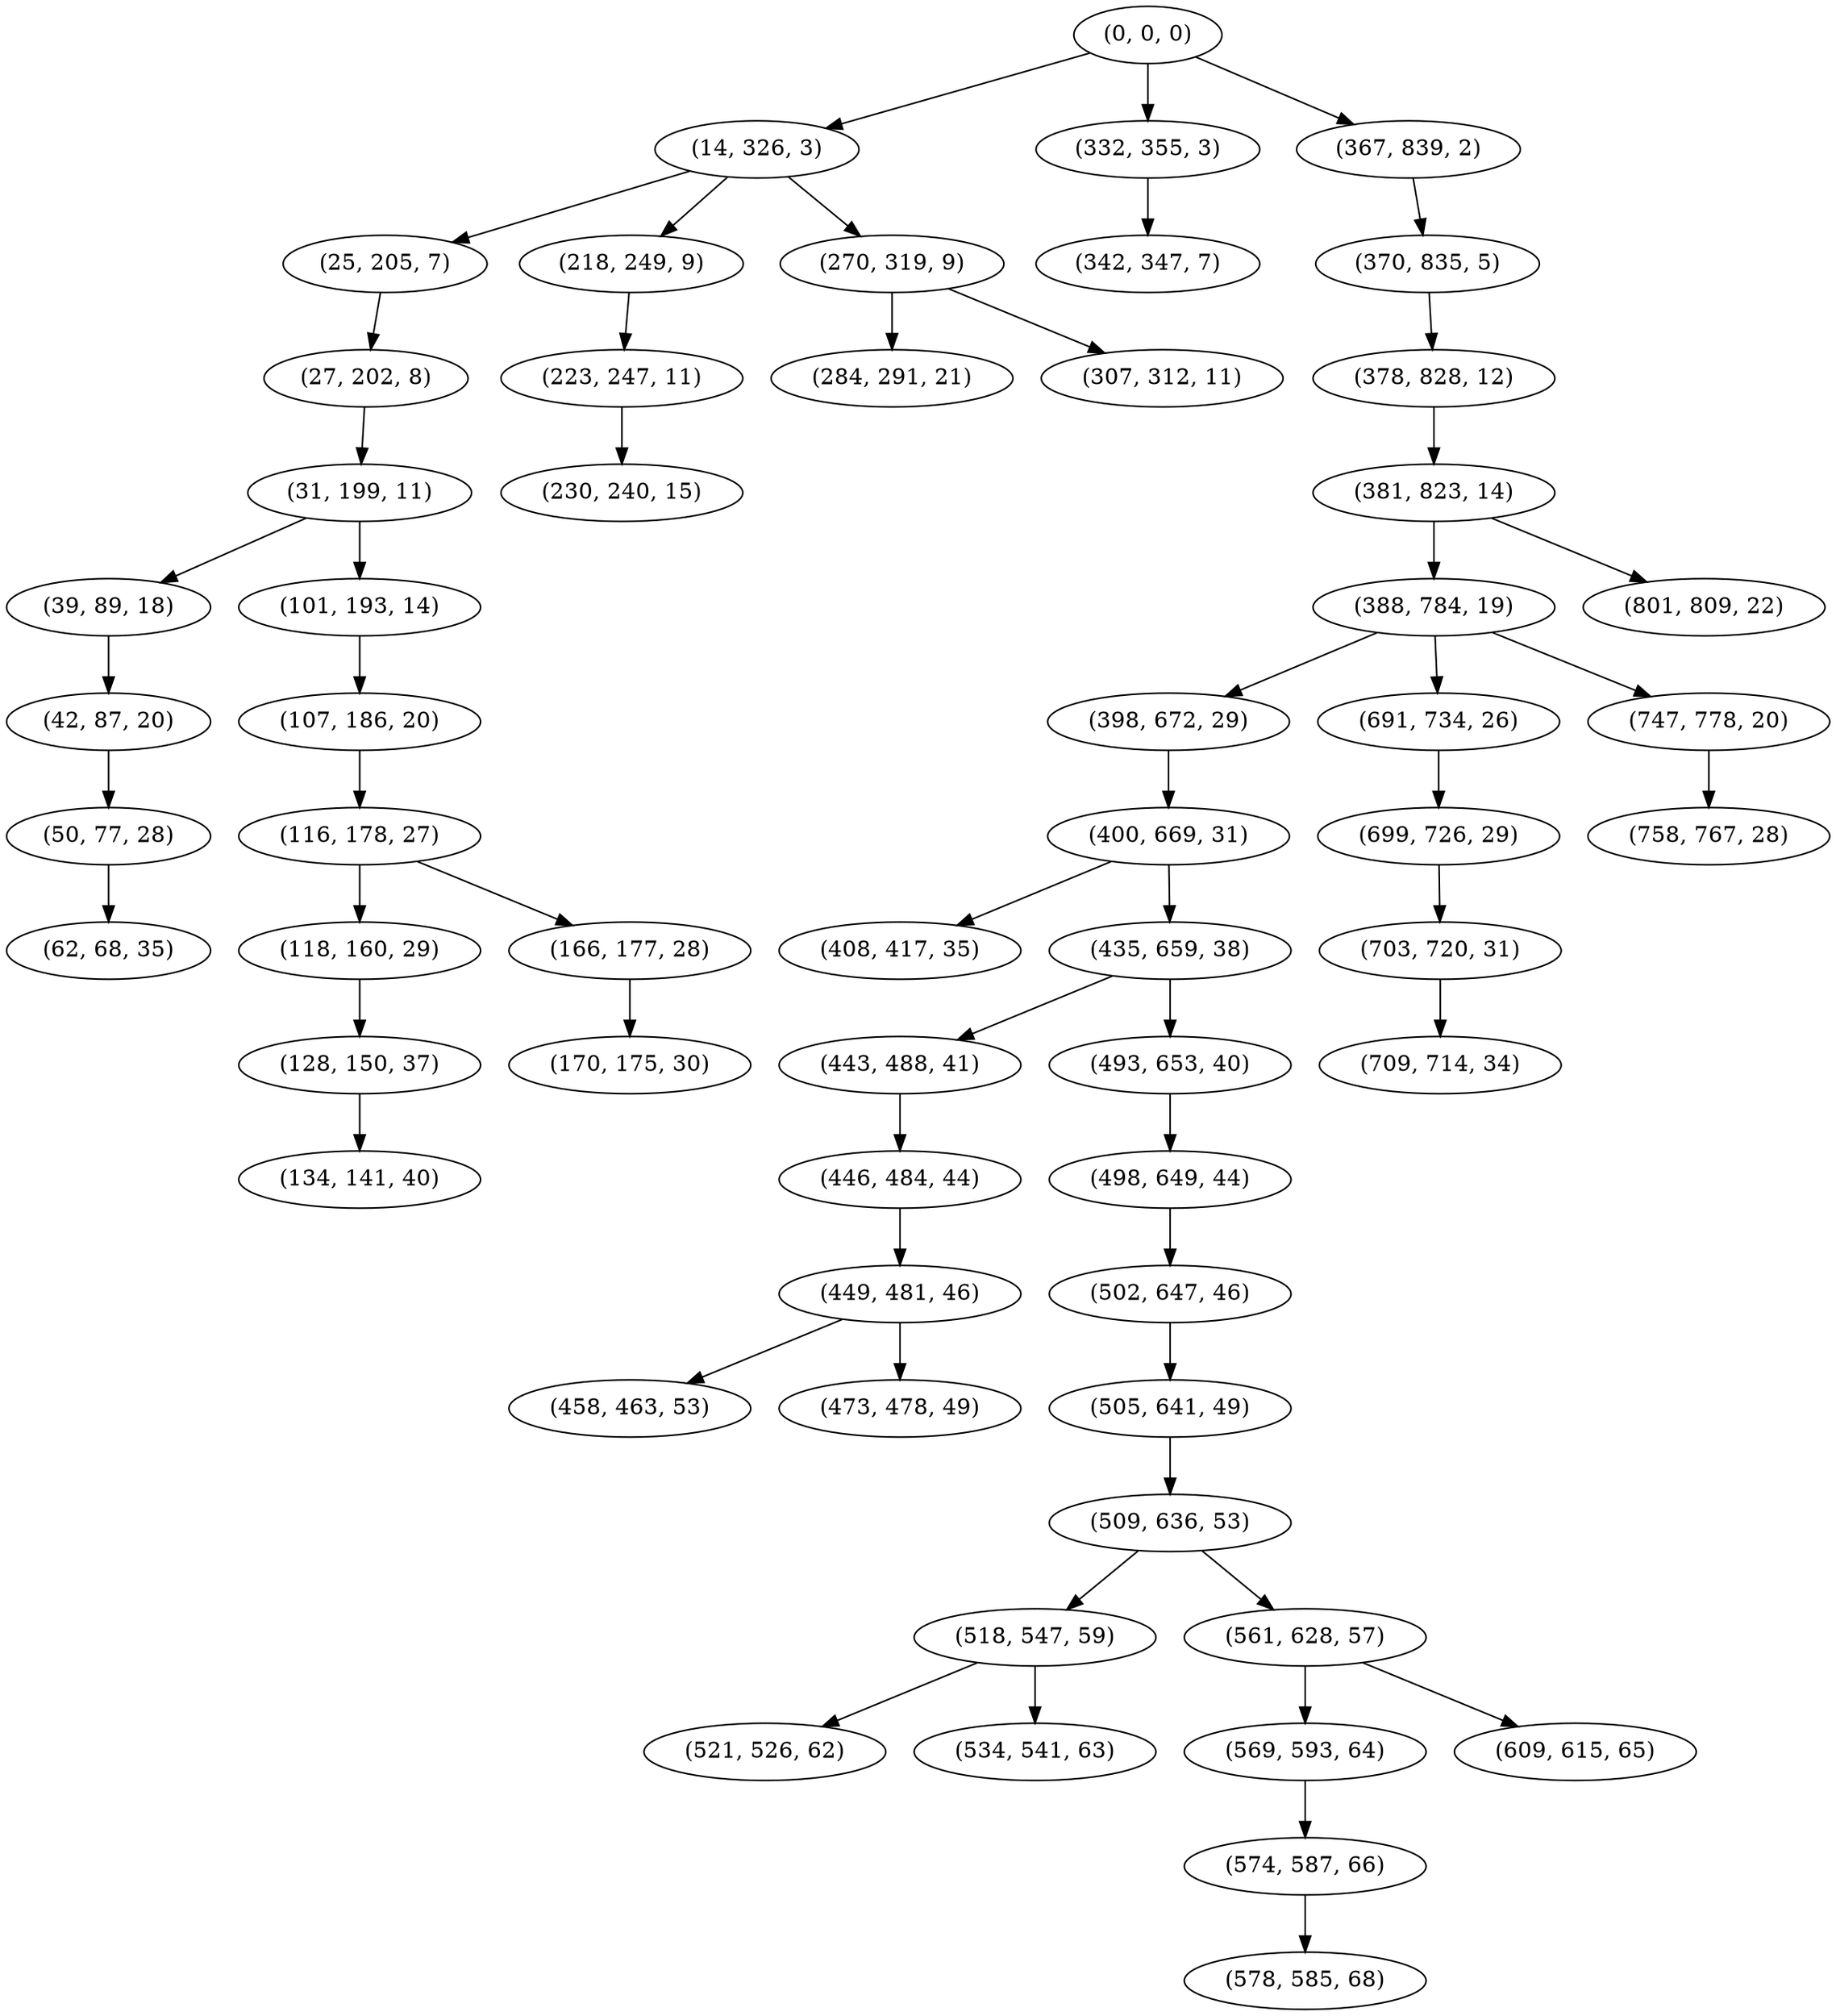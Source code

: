 digraph tree {
    "(0, 0, 0)";
    "(14, 326, 3)";
    "(25, 205, 7)";
    "(27, 202, 8)";
    "(31, 199, 11)";
    "(39, 89, 18)";
    "(42, 87, 20)";
    "(50, 77, 28)";
    "(62, 68, 35)";
    "(101, 193, 14)";
    "(107, 186, 20)";
    "(116, 178, 27)";
    "(118, 160, 29)";
    "(128, 150, 37)";
    "(134, 141, 40)";
    "(166, 177, 28)";
    "(170, 175, 30)";
    "(218, 249, 9)";
    "(223, 247, 11)";
    "(230, 240, 15)";
    "(270, 319, 9)";
    "(284, 291, 21)";
    "(307, 312, 11)";
    "(332, 355, 3)";
    "(342, 347, 7)";
    "(367, 839, 2)";
    "(370, 835, 5)";
    "(378, 828, 12)";
    "(381, 823, 14)";
    "(388, 784, 19)";
    "(398, 672, 29)";
    "(400, 669, 31)";
    "(408, 417, 35)";
    "(435, 659, 38)";
    "(443, 488, 41)";
    "(446, 484, 44)";
    "(449, 481, 46)";
    "(458, 463, 53)";
    "(473, 478, 49)";
    "(493, 653, 40)";
    "(498, 649, 44)";
    "(502, 647, 46)";
    "(505, 641, 49)";
    "(509, 636, 53)";
    "(518, 547, 59)";
    "(521, 526, 62)";
    "(534, 541, 63)";
    "(561, 628, 57)";
    "(569, 593, 64)";
    "(574, 587, 66)";
    "(578, 585, 68)";
    "(609, 615, 65)";
    "(691, 734, 26)";
    "(699, 726, 29)";
    "(703, 720, 31)";
    "(709, 714, 34)";
    "(747, 778, 20)";
    "(758, 767, 28)";
    "(801, 809, 22)";
    "(0, 0, 0)" -> "(14, 326, 3)";
    "(0, 0, 0)" -> "(332, 355, 3)";
    "(0, 0, 0)" -> "(367, 839, 2)";
    "(14, 326, 3)" -> "(25, 205, 7)";
    "(14, 326, 3)" -> "(218, 249, 9)";
    "(14, 326, 3)" -> "(270, 319, 9)";
    "(25, 205, 7)" -> "(27, 202, 8)";
    "(27, 202, 8)" -> "(31, 199, 11)";
    "(31, 199, 11)" -> "(39, 89, 18)";
    "(31, 199, 11)" -> "(101, 193, 14)";
    "(39, 89, 18)" -> "(42, 87, 20)";
    "(42, 87, 20)" -> "(50, 77, 28)";
    "(50, 77, 28)" -> "(62, 68, 35)";
    "(101, 193, 14)" -> "(107, 186, 20)";
    "(107, 186, 20)" -> "(116, 178, 27)";
    "(116, 178, 27)" -> "(118, 160, 29)";
    "(116, 178, 27)" -> "(166, 177, 28)";
    "(118, 160, 29)" -> "(128, 150, 37)";
    "(128, 150, 37)" -> "(134, 141, 40)";
    "(166, 177, 28)" -> "(170, 175, 30)";
    "(218, 249, 9)" -> "(223, 247, 11)";
    "(223, 247, 11)" -> "(230, 240, 15)";
    "(270, 319, 9)" -> "(284, 291, 21)";
    "(270, 319, 9)" -> "(307, 312, 11)";
    "(332, 355, 3)" -> "(342, 347, 7)";
    "(367, 839, 2)" -> "(370, 835, 5)";
    "(370, 835, 5)" -> "(378, 828, 12)";
    "(378, 828, 12)" -> "(381, 823, 14)";
    "(381, 823, 14)" -> "(388, 784, 19)";
    "(381, 823, 14)" -> "(801, 809, 22)";
    "(388, 784, 19)" -> "(398, 672, 29)";
    "(388, 784, 19)" -> "(691, 734, 26)";
    "(388, 784, 19)" -> "(747, 778, 20)";
    "(398, 672, 29)" -> "(400, 669, 31)";
    "(400, 669, 31)" -> "(408, 417, 35)";
    "(400, 669, 31)" -> "(435, 659, 38)";
    "(435, 659, 38)" -> "(443, 488, 41)";
    "(435, 659, 38)" -> "(493, 653, 40)";
    "(443, 488, 41)" -> "(446, 484, 44)";
    "(446, 484, 44)" -> "(449, 481, 46)";
    "(449, 481, 46)" -> "(458, 463, 53)";
    "(449, 481, 46)" -> "(473, 478, 49)";
    "(493, 653, 40)" -> "(498, 649, 44)";
    "(498, 649, 44)" -> "(502, 647, 46)";
    "(502, 647, 46)" -> "(505, 641, 49)";
    "(505, 641, 49)" -> "(509, 636, 53)";
    "(509, 636, 53)" -> "(518, 547, 59)";
    "(509, 636, 53)" -> "(561, 628, 57)";
    "(518, 547, 59)" -> "(521, 526, 62)";
    "(518, 547, 59)" -> "(534, 541, 63)";
    "(561, 628, 57)" -> "(569, 593, 64)";
    "(561, 628, 57)" -> "(609, 615, 65)";
    "(569, 593, 64)" -> "(574, 587, 66)";
    "(574, 587, 66)" -> "(578, 585, 68)";
    "(691, 734, 26)" -> "(699, 726, 29)";
    "(699, 726, 29)" -> "(703, 720, 31)";
    "(703, 720, 31)" -> "(709, 714, 34)";
    "(747, 778, 20)" -> "(758, 767, 28)";
}
